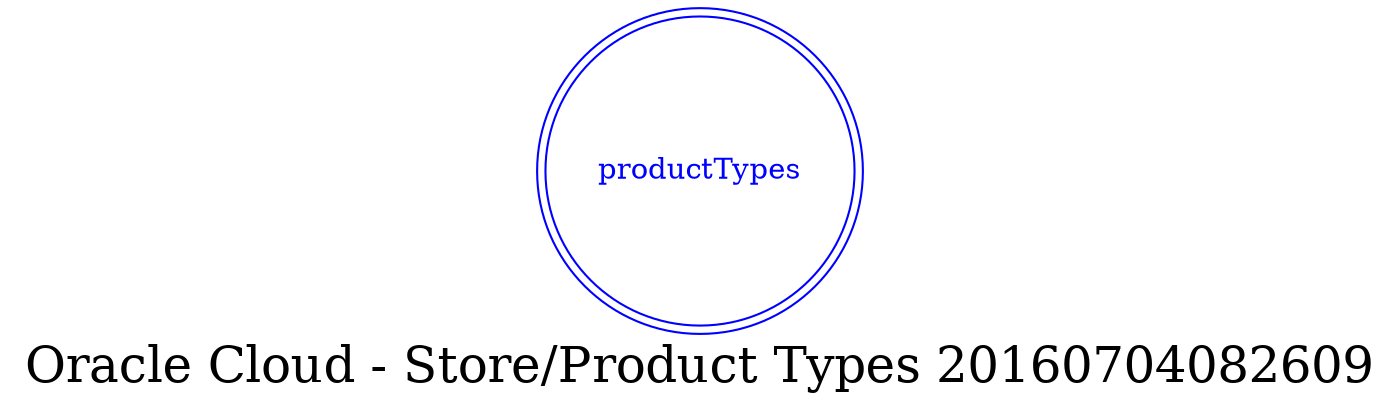 digraph LexiconGraph {
graph[label="Oracle Cloud - Store/Product Types 20160704082609", fontsize=24]
splines=true
"productTypes" [color=blue, fontcolor=blue, shape=doublecircle]
}
